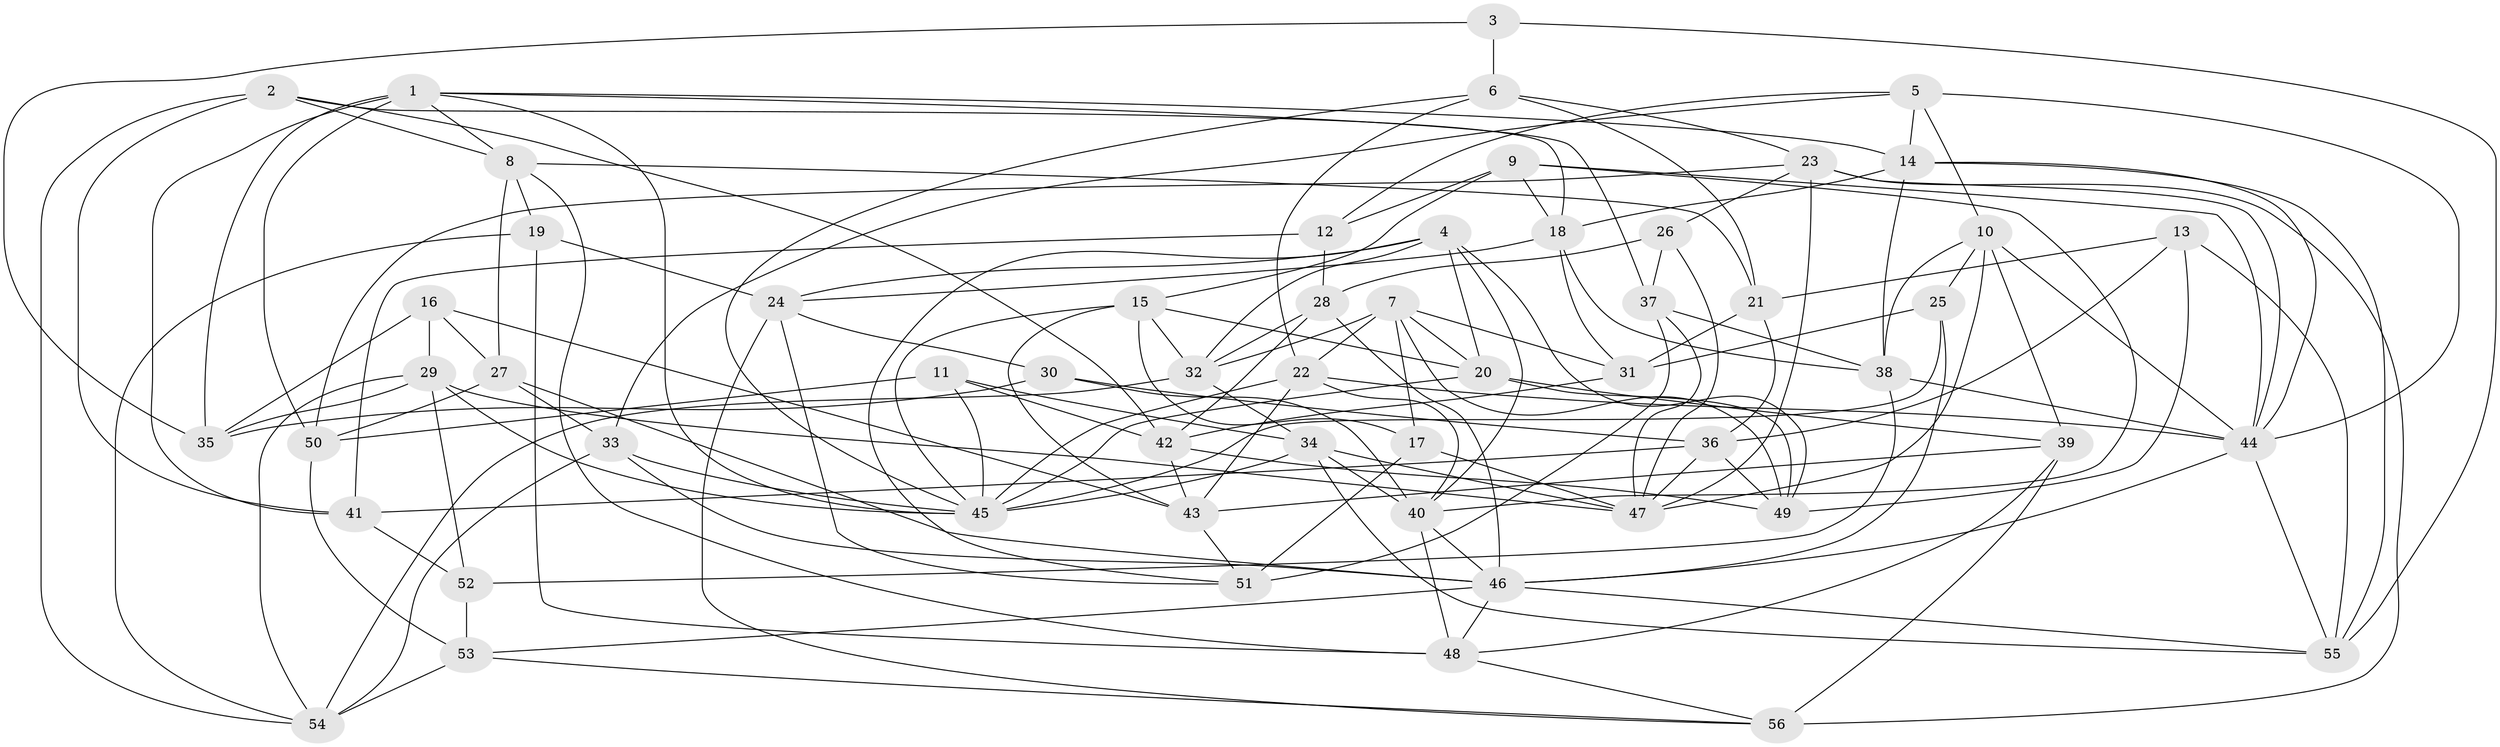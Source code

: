 // original degree distribution, {4: 1.0}
// Generated by graph-tools (version 1.1) at 2025/26/03/09/25 03:26:54]
// undirected, 56 vertices, 155 edges
graph export_dot {
graph [start="1"]
  node [color=gray90,style=filled];
  1;
  2;
  3;
  4;
  5;
  6;
  7;
  8;
  9;
  10;
  11;
  12;
  13;
  14;
  15;
  16;
  17;
  18;
  19;
  20;
  21;
  22;
  23;
  24;
  25;
  26;
  27;
  28;
  29;
  30;
  31;
  32;
  33;
  34;
  35;
  36;
  37;
  38;
  39;
  40;
  41;
  42;
  43;
  44;
  45;
  46;
  47;
  48;
  49;
  50;
  51;
  52;
  53;
  54;
  55;
  56;
  1 -- 8 [weight=1.0];
  1 -- 14 [weight=1.0];
  1 -- 35 [weight=2.0];
  1 -- 37 [weight=1.0];
  1 -- 41 [weight=1.0];
  1 -- 45 [weight=1.0];
  1 -- 50 [weight=1.0];
  2 -- 8 [weight=1.0];
  2 -- 18 [weight=1.0];
  2 -- 41 [weight=2.0];
  2 -- 42 [weight=1.0];
  2 -- 54 [weight=1.0];
  3 -- 6 [weight=2.0];
  3 -- 35 [weight=1.0];
  3 -- 55 [weight=1.0];
  4 -- 20 [weight=1.0];
  4 -- 24 [weight=1.0];
  4 -- 32 [weight=1.0];
  4 -- 40 [weight=1.0];
  4 -- 49 [weight=1.0];
  4 -- 51 [weight=1.0];
  5 -- 10 [weight=1.0];
  5 -- 12 [weight=1.0];
  5 -- 14 [weight=1.0];
  5 -- 33 [weight=1.0];
  5 -- 44 [weight=2.0];
  6 -- 21 [weight=1.0];
  6 -- 22 [weight=1.0];
  6 -- 23 [weight=1.0];
  6 -- 45 [weight=1.0];
  7 -- 17 [weight=1.0];
  7 -- 20 [weight=1.0];
  7 -- 22 [weight=1.0];
  7 -- 31 [weight=1.0];
  7 -- 32 [weight=1.0];
  7 -- 49 [weight=1.0];
  8 -- 19 [weight=1.0];
  8 -- 21 [weight=1.0];
  8 -- 27 [weight=1.0];
  8 -- 48 [weight=1.0];
  9 -- 12 [weight=1.0];
  9 -- 15 [weight=1.0];
  9 -- 18 [weight=1.0];
  9 -- 40 [weight=2.0];
  9 -- 44 [weight=1.0];
  10 -- 25 [weight=1.0];
  10 -- 38 [weight=1.0];
  10 -- 39 [weight=1.0];
  10 -- 44 [weight=1.0];
  10 -- 47 [weight=1.0];
  11 -- 34 [weight=1.0];
  11 -- 42 [weight=1.0];
  11 -- 45 [weight=1.0];
  11 -- 50 [weight=1.0];
  12 -- 28 [weight=1.0];
  12 -- 41 [weight=1.0];
  13 -- 21 [weight=1.0];
  13 -- 36 [weight=1.0];
  13 -- 49 [weight=1.0];
  13 -- 55 [weight=1.0];
  14 -- 18 [weight=1.0];
  14 -- 38 [weight=1.0];
  14 -- 44 [weight=1.0];
  14 -- 55 [weight=1.0];
  15 -- 17 [weight=1.0];
  15 -- 20 [weight=1.0];
  15 -- 32 [weight=1.0];
  15 -- 43 [weight=1.0];
  15 -- 45 [weight=1.0];
  16 -- 27 [weight=1.0];
  16 -- 29 [weight=1.0];
  16 -- 35 [weight=1.0];
  16 -- 43 [weight=1.0];
  17 -- 47 [weight=1.0];
  17 -- 51 [weight=1.0];
  18 -- 24 [weight=1.0];
  18 -- 31 [weight=1.0];
  18 -- 38 [weight=1.0];
  19 -- 24 [weight=1.0];
  19 -- 48 [weight=1.0];
  19 -- 54 [weight=1.0];
  20 -- 39 [weight=1.0];
  20 -- 45 [weight=1.0];
  20 -- 49 [weight=1.0];
  21 -- 31 [weight=2.0];
  21 -- 36 [weight=1.0];
  22 -- 40 [weight=1.0];
  22 -- 43 [weight=1.0];
  22 -- 44 [weight=1.0];
  22 -- 45 [weight=1.0];
  23 -- 26 [weight=1.0];
  23 -- 44 [weight=1.0];
  23 -- 47 [weight=1.0];
  23 -- 50 [weight=1.0];
  23 -- 56 [weight=1.0];
  24 -- 30 [weight=1.0];
  24 -- 51 [weight=1.0];
  24 -- 56 [weight=1.0];
  25 -- 31 [weight=1.0];
  25 -- 45 [weight=1.0];
  25 -- 46 [weight=1.0];
  26 -- 28 [weight=1.0];
  26 -- 37 [weight=1.0];
  26 -- 47 [weight=1.0];
  27 -- 33 [weight=2.0];
  27 -- 46 [weight=1.0];
  27 -- 50 [weight=1.0];
  28 -- 32 [weight=1.0];
  28 -- 42 [weight=1.0];
  28 -- 46 [weight=2.0];
  29 -- 35 [weight=1.0];
  29 -- 45 [weight=1.0];
  29 -- 47 [weight=1.0];
  29 -- 52 [weight=1.0];
  29 -- 54 [weight=1.0];
  30 -- 35 [weight=1.0];
  30 -- 36 [weight=1.0];
  30 -- 40 [weight=3.0];
  31 -- 42 [weight=1.0];
  32 -- 34 [weight=1.0];
  32 -- 54 [weight=1.0];
  33 -- 45 [weight=1.0];
  33 -- 46 [weight=1.0];
  33 -- 54 [weight=1.0];
  34 -- 40 [weight=1.0];
  34 -- 45 [weight=1.0];
  34 -- 47 [weight=1.0];
  34 -- 55 [weight=1.0];
  36 -- 41 [weight=1.0];
  36 -- 47 [weight=1.0];
  36 -- 49 [weight=1.0];
  37 -- 38 [weight=1.0];
  37 -- 47 [weight=1.0];
  37 -- 51 [weight=2.0];
  38 -- 44 [weight=1.0];
  38 -- 52 [weight=1.0];
  39 -- 43 [weight=1.0];
  39 -- 48 [weight=1.0];
  39 -- 56 [weight=2.0];
  40 -- 46 [weight=1.0];
  40 -- 48 [weight=1.0];
  41 -- 52 [weight=1.0];
  42 -- 43 [weight=1.0];
  42 -- 49 [weight=1.0];
  43 -- 51 [weight=1.0];
  44 -- 46 [weight=1.0];
  44 -- 55 [weight=1.0];
  46 -- 48 [weight=1.0];
  46 -- 53 [weight=1.0];
  46 -- 55 [weight=1.0];
  48 -- 56 [weight=1.0];
  50 -- 53 [weight=2.0];
  52 -- 53 [weight=1.0];
  53 -- 54 [weight=1.0];
  53 -- 56 [weight=1.0];
}
